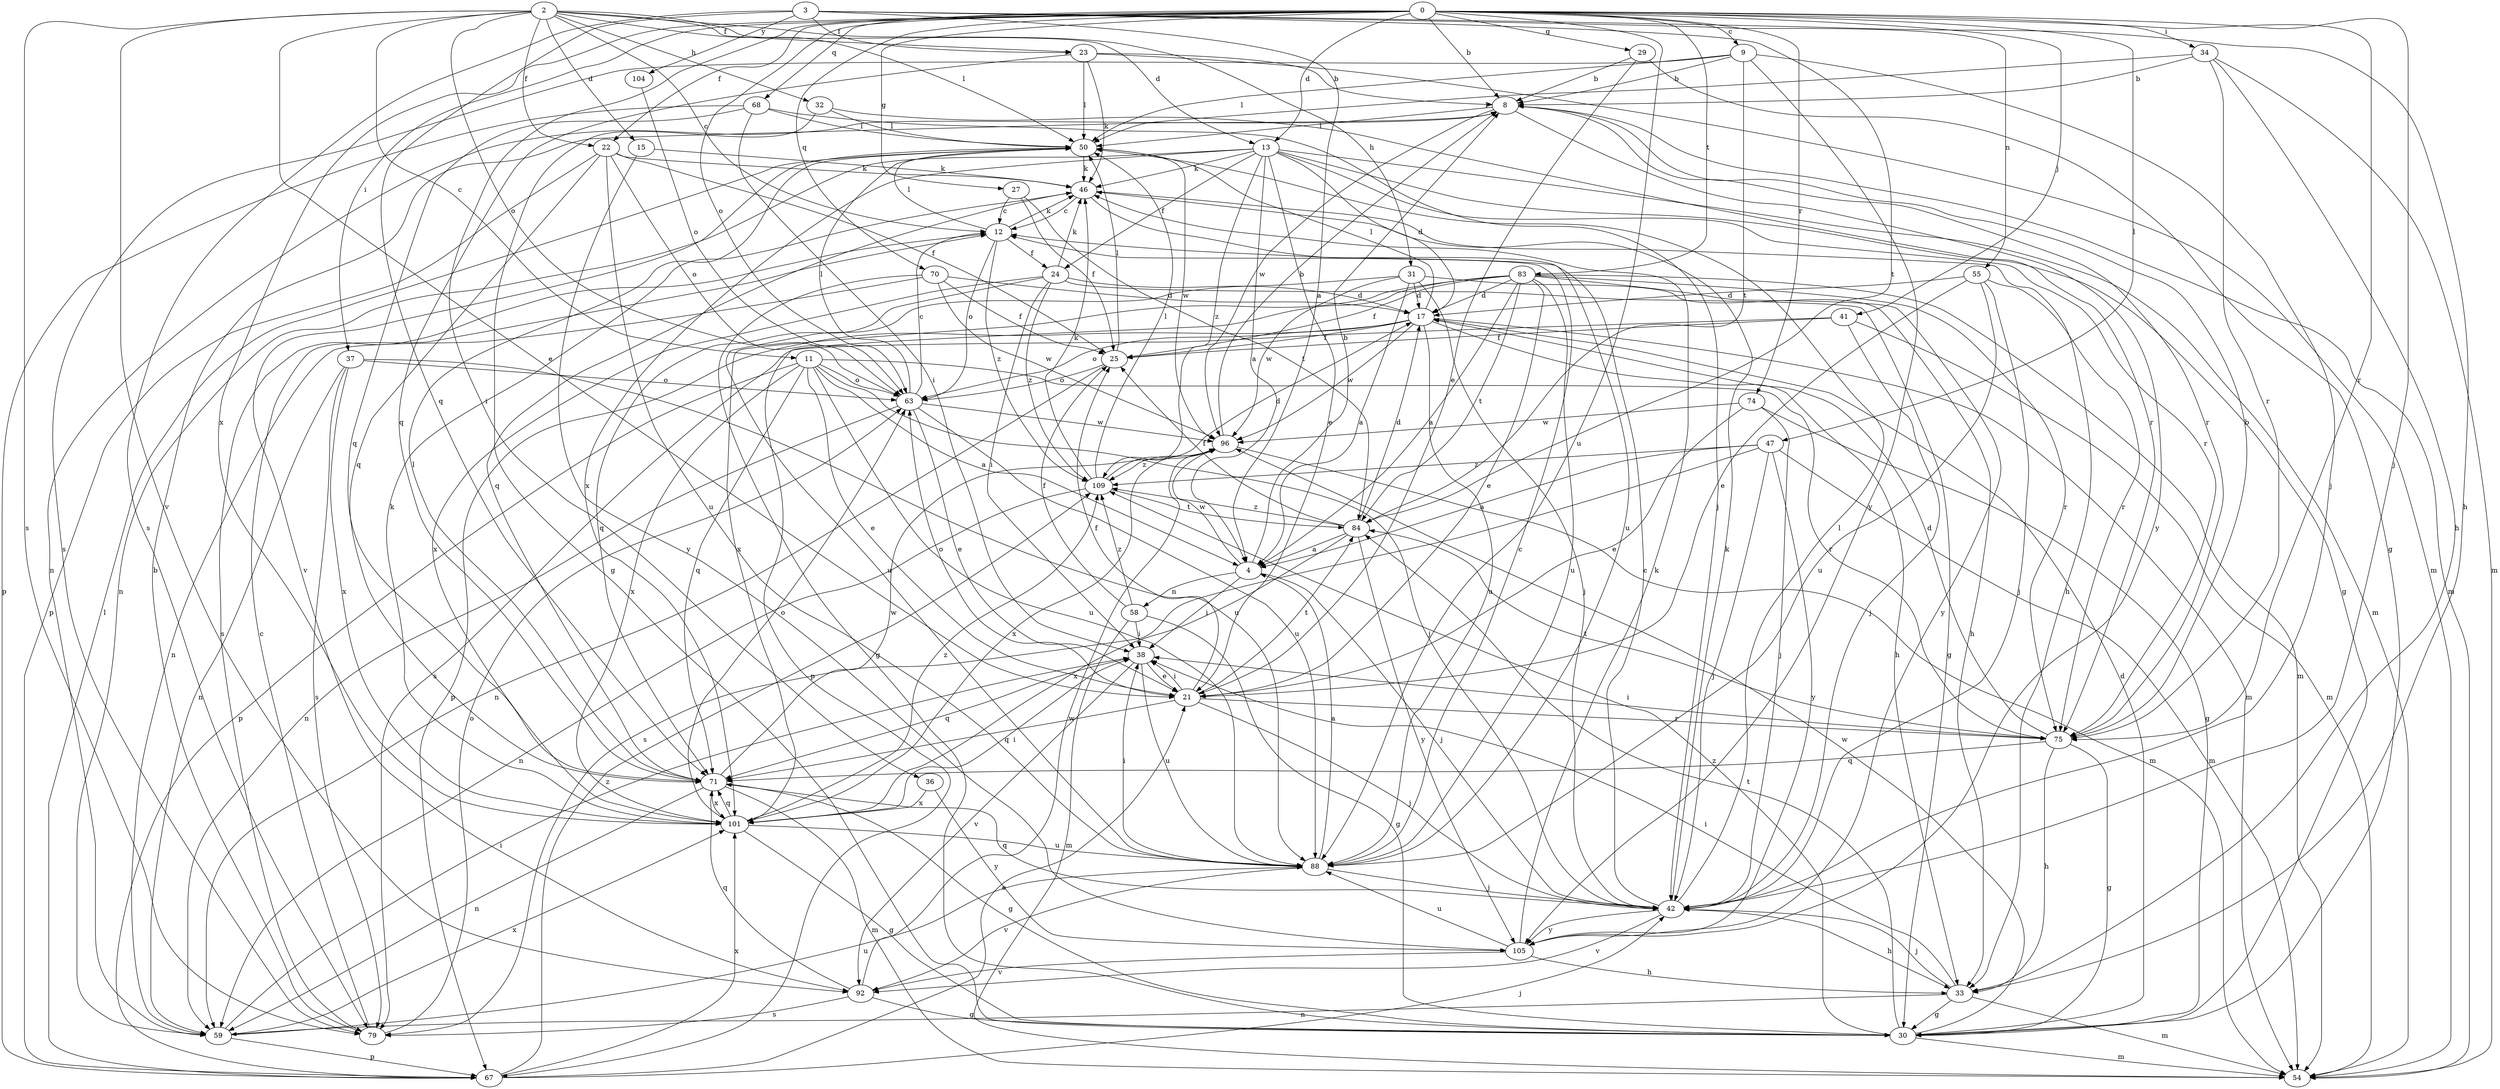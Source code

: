 strict digraph  {
0;
2;
3;
4;
8;
9;
11;
12;
13;
15;
17;
21;
22;
23;
24;
25;
27;
29;
30;
31;
32;
33;
34;
36;
37;
38;
41;
42;
46;
47;
50;
54;
55;
58;
59;
63;
67;
68;
70;
71;
74;
75;
79;
83;
84;
88;
92;
96;
101;
104;
105;
109;
0 -> 8  [label=b];
0 -> 9  [label=c];
0 -> 13  [label=d];
0 -> 22  [label=f];
0 -> 27  [label=g];
0 -> 29  [label=g];
0 -> 34  [label=i];
0 -> 36  [label=i];
0 -> 37  [label=i];
0 -> 41  [label=j];
0 -> 42  [label=j];
0 -> 47  [label=l];
0 -> 63  [label=o];
0 -> 68  [label=q];
0 -> 70  [label=q];
0 -> 74  [label=r];
0 -> 75  [label=r];
0 -> 83  [label=t];
0 -> 88  [label=u];
0 -> 101  [label=x];
2 -> 11  [label=c];
2 -> 12  [label=c];
2 -> 13  [label=d];
2 -> 15  [label=d];
2 -> 21  [label=e];
2 -> 22  [label=f];
2 -> 23  [label=f];
2 -> 31  [label=h];
2 -> 32  [label=h];
2 -> 50  [label=l];
2 -> 63  [label=o];
2 -> 79  [label=s];
2 -> 92  [label=v];
3 -> 4  [label=a];
3 -> 23  [label=f];
3 -> 33  [label=h];
3 -> 55  [label=n];
3 -> 71  [label=q];
3 -> 79  [label=s];
3 -> 84  [label=t];
3 -> 104  [label=y];
4 -> 8  [label=b];
4 -> 38  [label=i];
4 -> 42  [label=j];
4 -> 58  [label=n];
4 -> 96  [label=w];
8 -> 50  [label=l];
8 -> 54  [label=m];
8 -> 59  [label=n];
8 -> 75  [label=r];
8 -> 96  [label=w];
8 -> 105  [label=y];
9 -> 8  [label=b];
9 -> 42  [label=j];
9 -> 50  [label=l];
9 -> 79  [label=s];
9 -> 84  [label=t];
9 -> 105  [label=y];
11 -> 4  [label=a];
11 -> 21  [label=e];
11 -> 42  [label=j];
11 -> 63  [label=o];
11 -> 67  [label=p];
11 -> 71  [label=q];
11 -> 75  [label=r];
11 -> 88  [label=u];
11 -> 101  [label=x];
12 -> 24  [label=f];
12 -> 46  [label=k];
12 -> 50  [label=l];
12 -> 63  [label=o];
12 -> 79  [label=s];
12 -> 109  [label=z];
13 -> 4  [label=a];
13 -> 17  [label=d];
13 -> 21  [label=e];
13 -> 24  [label=f];
13 -> 30  [label=g];
13 -> 46  [label=k];
13 -> 54  [label=m];
13 -> 59  [label=n];
13 -> 75  [label=r];
13 -> 101  [label=x];
13 -> 109  [label=z];
15 -> 46  [label=k];
15 -> 105  [label=y];
17 -> 25  [label=f];
17 -> 33  [label=h];
17 -> 50  [label=l];
17 -> 54  [label=m];
17 -> 63  [label=o];
17 -> 67  [label=p];
17 -> 88  [label=u];
17 -> 96  [label=w];
21 -> 25  [label=f];
21 -> 38  [label=i];
21 -> 42  [label=j];
21 -> 63  [label=o];
21 -> 71  [label=q];
21 -> 75  [label=r];
21 -> 84  [label=t];
22 -> 25  [label=f];
22 -> 46  [label=k];
22 -> 63  [label=o];
22 -> 67  [label=p];
22 -> 71  [label=q];
22 -> 88  [label=u];
23 -> 8  [label=b];
23 -> 46  [label=k];
23 -> 50  [label=l];
23 -> 54  [label=m];
23 -> 71  [label=q];
24 -> 17  [label=d];
24 -> 30  [label=g];
24 -> 38  [label=i];
24 -> 46  [label=k];
24 -> 71  [label=q];
24 -> 101  [label=x];
24 -> 109  [label=z];
25 -> 50  [label=l];
25 -> 59  [label=n];
25 -> 63  [label=o];
27 -> 12  [label=c];
27 -> 25  [label=f];
27 -> 84  [label=t];
29 -> 8  [label=b];
29 -> 21  [label=e];
29 -> 30  [label=g];
30 -> 17  [label=d];
30 -> 54  [label=m];
30 -> 84  [label=t];
30 -> 96  [label=w];
30 -> 109  [label=z];
31 -> 4  [label=a];
31 -> 17  [label=d];
31 -> 33  [label=h];
31 -> 42  [label=j];
31 -> 88  [label=u];
31 -> 96  [label=w];
32 -> 30  [label=g];
32 -> 50  [label=l];
32 -> 75  [label=r];
33 -> 30  [label=g];
33 -> 38  [label=i];
33 -> 42  [label=j];
33 -> 54  [label=m];
33 -> 59  [label=n];
34 -> 8  [label=b];
34 -> 33  [label=h];
34 -> 50  [label=l];
34 -> 54  [label=m];
34 -> 75  [label=r];
36 -> 101  [label=x];
36 -> 105  [label=y];
37 -> 59  [label=n];
37 -> 63  [label=o];
37 -> 79  [label=s];
37 -> 88  [label=u];
37 -> 101  [label=x];
38 -> 21  [label=e];
38 -> 71  [label=q];
38 -> 88  [label=u];
38 -> 92  [label=v];
41 -> 25  [label=f];
41 -> 42  [label=j];
41 -> 54  [label=m];
41 -> 79  [label=s];
42 -> 12  [label=c];
42 -> 33  [label=h];
42 -> 46  [label=k];
42 -> 50  [label=l];
42 -> 71  [label=q];
42 -> 92  [label=v];
42 -> 105  [label=y];
46 -> 12  [label=c];
46 -> 33  [label=h];
46 -> 71  [label=q];
46 -> 88  [label=u];
47 -> 4  [label=a];
47 -> 42  [label=j];
47 -> 54  [label=m];
47 -> 79  [label=s];
47 -> 105  [label=y];
47 -> 109  [label=z];
50 -> 46  [label=k];
50 -> 92  [label=v];
50 -> 96  [label=w];
55 -> 17  [label=d];
55 -> 21  [label=e];
55 -> 42  [label=j];
55 -> 75  [label=r];
55 -> 88  [label=u];
58 -> 25  [label=f];
58 -> 30  [label=g];
58 -> 38  [label=i];
58 -> 54  [label=m];
58 -> 109  [label=z];
59 -> 38  [label=i];
59 -> 67  [label=p];
59 -> 88  [label=u];
59 -> 101  [label=x];
63 -> 12  [label=c];
63 -> 21  [label=e];
63 -> 50  [label=l];
63 -> 59  [label=n];
63 -> 88  [label=u];
63 -> 96  [label=w];
67 -> 21  [label=e];
67 -> 42  [label=j];
67 -> 50  [label=l];
67 -> 101  [label=x];
67 -> 109  [label=z];
68 -> 38  [label=i];
68 -> 42  [label=j];
68 -> 50  [label=l];
68 -> 67  [label=p];
68 -> 71  [label=q];
70 -> 17  [label=d];
70 -> 25  [label=f];
70 -> 30  [label=g];
70 -> 59  [label=n];
70 -> 96  [label=w];
71 -> 30  [label=g];
71 -> 50  [label=l];
71 -> 54  [label=m];
71 -> 59  [label=n];
71 -> 96  [label=w];
71 -> 101  [label=x];
74 -> 21  [label=e];
74 -> 30  [label=g];
74 -> 42  [label=j];
74 -> 96  [label=w];
75 -> 8  [label=b];
75 -> 17  [label=d];
75 -> 30  [label=g];
75 -> 33  [label=h];
75 -> 38  [label=i];
75 -> 71  [label=q];
75 -> 84  [label=t];
79 -> 8  [label=b];
79 -> 12  [label=c];
79 -> 63  [label=o];
83 -> 4  [label=a];
83 -> 17  [label=d];
83 -> 21  [label=e];
83 -> 25  [label=f];
83 -> 54  [label=m];
83 -> 67  [label=p];
83 -> 75  [label=r];
83 -> 84  [label=t];
83 -> 88  [label=u];
83 -> 101  [label=x];
83 -> 105  [label=y];
84 -> 4  [label=a];
84 -> 17  [label=d];
84 -> 25  [label=f];
84 -> 101  [label=x];
84 -> 105  [label=y];
84 -> 109  [label=z];
88 -> 4  [label=a];
88 -> 12  [label=c];
88 -> 38  [label=i];
88 -> 42  [label=j];
88 -> 92  [label=v];
92 -> 30  [label=g];
92 -> 71  [label=q];
92 -> 79  [label=s];
92 -> 96  [label=w];
96 -> 8  [label=b];
96 -> 54  [label=m];
96 -> 101  [label=x];
96 -> 109  [label=z];
101 -> 30  [label=g];
101 -> 38  [label=i];
101 -> 46  [label=k];
101 -> 63  [label=o];
101 -> 71  [label=q];
101 -> 88  [label=u];
101 -> 109  [label=z];
104 -> 63  [label=o];
105 -> 33  [label=h];
105 -> 46  [label=k];
105 -> 88  [label=u];
105 -> 92  [label=v];
109 -> 17  [label=d];
109 -> 46  [label=k];
109 -> 50  [label=l];
109 -> 59  [label=n];
109 -> 84  [label=t];
}
